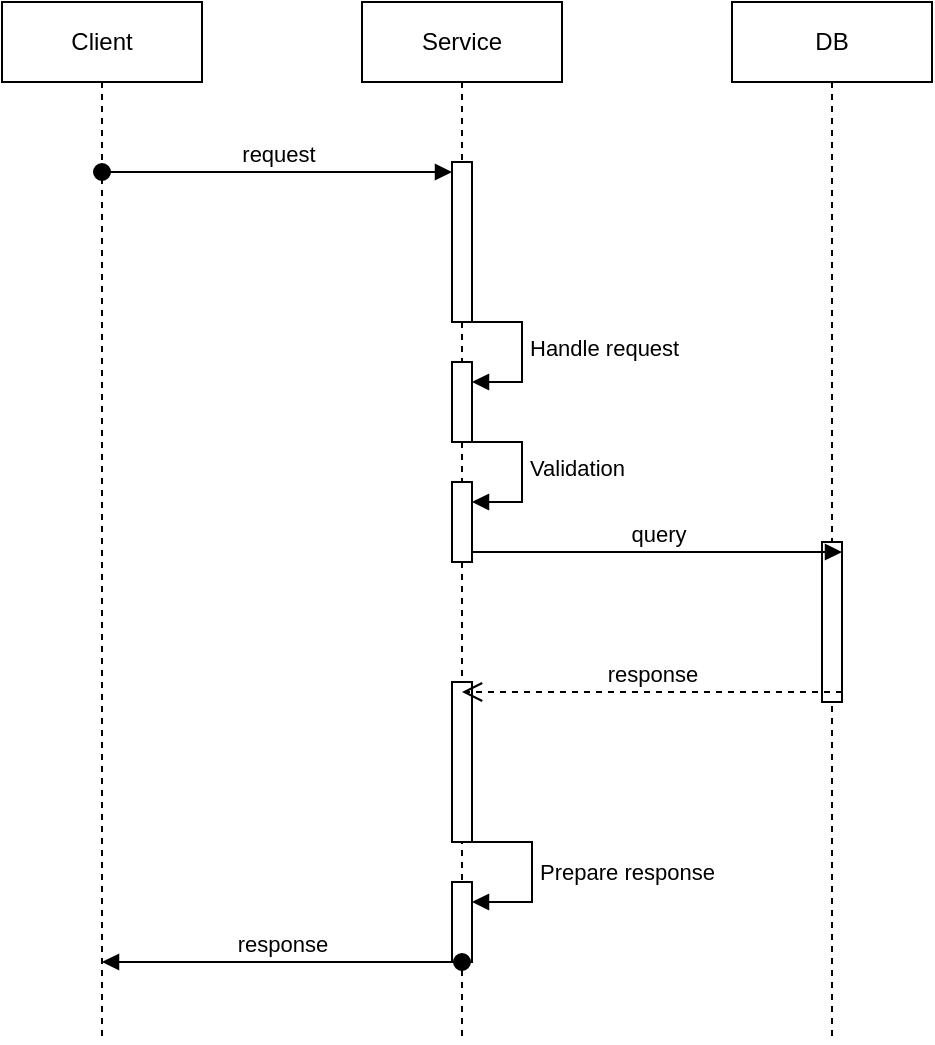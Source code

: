 <mxfile version="24.0.4" type="device">
  <diagram name="Page-1" id="QuHllLP9K7-jnlvQ6Ukh">
    <mxGraphModel dx="1434" dy="838" grid="1" gridSize="10" guides="1" tooltips="1" connect="1" arrows="1" fold="1" page="1" pageScale="1" pageWidth="850" pageHeight="1100" math="0" shadow="0">
      <root>
        <mxCell id="0" />
        <mxCell id="1" parent="0" />
        <mxCell id="Nf_2ZjgTi6wfDMKCGbLz-1" value="Client" style="shape=umlLifeline;perimeter=lifelinePerimeter;whiteSpace=wrap;html=1;container=1;dropTarget=0;collapsible=0;recursiveResize=0;outlineConnect=0;portConstraint=eastwest;newEdgeStyle={&quot;curved&quot;:0,&quot;rounded&quot;:0};" vertex="1" parent="1">
          <mxGeometry x="60" y="80" width="100" height="520" as="geometry" />
        </mxCell>
        <mxCell id="Nf_2ZjgTi6wfDMKCGbLz-2" value="Service" style="shape=umlLifeline;perimeter=lifelinePerimeter;whiteSpace=wrap;html=1;container=1;dropTarget=0;collapsible=0;recursiveResize=0;outlineConnect=0;portConstraint=eastwest;newEdgeStyle={&quot;curved&quot;:0,&quot;rounded&quot;:0};" vertex="1" parent="1">
          <mxGeometry x="240" y="80" width="100" height="520" as="geometry" />
        </mxCell>
        <mxCell id="Nf_2ZjgTi6wfDMKCGbLz-4" value="" style="html=1;points=[[0,0,0,0,5],[0,1,0,0,-5],[1,0,0,0,5],[1,1,0,0,-5]];perimeter=orthogonalPerimeter;outlineConnect=0;targetShapes=umlLifeline;portConstraint=eastwest;newEdgeStyle={&quot;curved&quot;:0,&quot;rounded&quot;:0};" vertex="1" parent="Nf_2ZjgTi6wfDMKCGbLz-2">
          <mxGeometry x="45" y="80" width="10" height="80" as="geometry" />
        </mxCell>
        <mxCell id="Nf_2ZjgTi6wfDMKCGbLz-6" value="" style="html=1;points=[[0,0,0,0,5],[0,1,0,0,-5],[1,0,0,0,5],[1,1,0,0,-5]];perimeter=orthogonalPerimeter;outlineConnect=0;targetShapes=umlLifeline;portConstraint=eastwest;newEdgeStyle={&quot;curved&quot;:0,&quot;rounded&quot;:0};" vertex="1" parent="Nf_2ZjgTi6wfDMKCGbLz-2">
          <mxGeometry x="45" y="180" width="10" height="40" as="geometry" />
        </mxCell>
        <mxCell id="Nf_2ZjgTi6wfDMKCGbLz-7" value="Handle request" style="html=1;align=left;spacingLeft=2;endArrow=block;rounded=0;edgeStyle=orthogonalEdgeStyle;curved=0;rounded=0;" edge="1" target="Nf_2ZjgTi6wfDMKCGbLz-6" parent="Nf_2ZjgTi6wfDMKCGbLz-2">
          <mxGeometry relative="1" as="geometry">
            <mxPoint x="50" y="160" as="sourcePoint" />
            <Array as="points">
              <mxPoint x="80" y="190" />
            </Array>
          </mxGeometry>
        </mxCell>
        <mxCell id="Nf_2ZjgTi6wfDMKCGbLz-8" value="" style="html=1;points=[[0,0,0,0,5],[0,1,0,0,-5],[1,0,0,0,5],[1,1,0,0,-5]];perimeter=orthogonalPerimeter;outlineConnect=0;targetShapes=umlLifeline;portConstraint=eastwest;newEdgeStyle={&quot;curved&quot;:0,&quot;rounded&quot;:0};" vertex="1" parent="Nf_2ZjgTi6wfDMKCGbLz-2">
          <mxGeometry x="45" y="240" width="10" height="40" as="geometry" />
        </mxCell>
        <mxCell id="Nf_2ZjgTi6wfDMKCGbLz-9" value="Validation" style="html=1;align=left;spacingLeft=2;endArrow=block;rounded=0;edgeStyle=orthogonalEdgeStyle;curved=0;rounded=0;" edge="1" target="Nf_2ZjgTi6wfDMKCGbLz-8" parent="Nf_2ZjgTi6wfDMKCGbLz-2">
          <mxGeometry relative="1" as="geometry">
            <mxPoint x="50" y="220" as="sourcePoint" />
            <Array as="points">
              <mxPoint x="80" y="250" />
            </Array>
          </mxGeometry>
        </mxCell>
        <mxCell id="Nf_2ZjgTi6wfDMKCGbLz-13" value="" style="html=1;points=[[0,0,0,0,5],[0,1,0,0,-5],[1,0,0,0,5],[1,1,0,0,-5]];perimeter=orthogonalPerimeter;outlineConnect=0;targetShapes=umlLifeline;portConstraint=eastwest;newEdgeStyle={&quot;curved&quot;:0,&quot;rounded&quot;:0};" vertex="1" parent="Nf_2ZjgTi6wfDMKCGbLz-2">
          <mxGeometry x="45" y="340" width="10" height="80" as="geometry" />
        </mxCell>
        <mxCell id="Nf_2ZjgTi6wfDMKCGbLz-14" value="" style="html=1;points=[[0,0,0,0,5],[0,1,0,0,-5],[1,0,0,0,5],[1,1,0,0,-5]];perimeter=orthogonalPerimeter;outlineConnect=0;targetShapes=umlLifeline;portConstraint=eastwest;newEdgeStyle={&quot;curved&quot;:0,&quot;rounded&quot;:0};" vertex="1" parent="Nf_2ZjgTi6wfDMKCGbLz-2">
          <mxGeometry x="45" y="440" width="10" height="40" as="geometry" />
        </mxCell>
        <mxCell id="Nf_2ZjgTi6wfDMKCGbLz-15" value="Prepare response" style="html=1;align=left;spacingLeft=2;endArrow=block;rounded=0;edgeStyle=orthogonalEdgeStyle;curved=0;rounded=0;" edge="1" target="Nf_2ZjgTi6wfDMKCGbLz-14" parent="Nf_2ZjgTi6wfDMKCGbLz-2">
          <mxGeometry relative="1" as="geometry">
            <mxPoint x="55" y="420" as="sourcePoint" />
            <Array as="points">
              <mxPoint x="85" y="450" />
            </Array>
          </mxGeometry>
        </mxCell>
        <mxCell id="Nf_2ZjgTi6wfDMKCGbLz-3" value="DB" style="shape=umlLifeline;perimeter=lifelinePerimeter;whiteSpace=wrap;html=1;container=1;dropTarget=0;collapsible=0;recursiveResize=0;outlineConnect=0;portConstraint=eastwest;newEdgeStyle={&quot;curved&quot;:0,&quot;rounded&quot;:0};" vertex="1" parent="1">
          <mxGeometry x="425" y="80" width="100" height="520" as="geometry" />
        </mxCell>
        <mxCell id="Nf_2ZjgTi6wfDMKCGbLz-10" value="" style="html=1;points=[[0,0,0,0,5],[0,1,0,0,-5],[1,0,0,0,5],[1,1,0,0,-5]];perimeter=orthogonalPerimeter;outlineConnect=0;targetShapes=umlLifeline;portConstraint=eastwest;newEdgeStyle={&quot;curved&quot;:0,&quot;rounded&quot;:0};" vertex="1" parent="Nf_2ZjgTi6wfDMKCGbLz-3">
          <mxGeometry x="45" y="270" width="10" height="80" as="geometry" />
        </mxCell>
        <mxCell id="Nf_2ZjgTi6wfDMKCGbLz-5" value="request" style="html=1;verticalAlign=bottom;startArrow=oval;endArrow=block;startSize=8;curved=0;rounded=0;entryX=0;entryY=0;entryDx=0;entryDy=5;" edge="1" target="Nf_2ZjgTi6wfDMKCGbLz-4" parent="1" source="Nf_2ZjgTi6wfDMKCGbLz-1">
          <mxGeometry x="0.003" relative="1" as="geometry">
            <mxPoint x="215" y="165" as="sourcePoint" />
            <mxPoint as="offset" />
          </mxGeometry>
        </mxCell>
        <mxCell id="Nf_2ZjgTi6wfDMKCGbLz-11" value="query" style="html=1;verticalAlign=bottom;endArrow=block;curved=0;rounded=0;entryX=1;entryY=0;entryDx=0;entryDy=5;" edge="1" target="Nf_2ZjgTi6wfDMKCGbLz-10" parent="1" source="Nf_2ZjgTi6wfDMKCGbLz-8">
          <mxGeometry relative="1" as="geometry">
            <mxPoint x="290" y="365" as="sourcePoint" />
          </mxGeometry>
        </mxCell>
        <mxCell id="Nf_2ZjgTi6wfDMKCGbLz-12" value="response" style="html=1;verticalAlign=bottom;endArrow=open;dashed=1;endSize=8;curved=0;rounded=0;exitX=1;exitY=1;exitDx=0;exitDy=-5;" edge="1" source="Nf_2ZjgTi6wfDMKCGbLz-10" parent="1" target="Nf_2ZjgTi6wfDMKCGbLz-2">
          <mxGeometry relative="1" as="geometry">
            <mxPoint x="300" y="430" as="targetPoint" />
          </mxGeometry>
        </mxCell>
        <mxCell id="Nf_2ZjgTi6wfDMKCGbLz-16" value="response" style="html=1;verticalAlign=bottom;startArrow=oval;startFill=1;endArrow=block;startSize=8;curved=0;rounded=0;" edge="1" parent="1" target="Nf_2ZjgTi6wfDMKCGbLz-1">
          <mxGeometry width="60" relative="1" as="geometry">
            <mxPoint x="290" y="560" as="sourcePoint" />
            <mxPoint x="350" y="560" as="targetPoint" />
          </mxGeometry>
        </mxCell>
      </root>
    </mxGraphModel>
  </diagram>
</mxfile>
